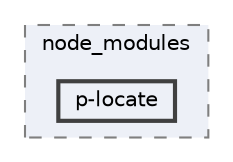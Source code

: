 digraph "pkiclassroomrescheduler/src/main/frontend/node_modules/pkg-up/node_modules/p-locate"
{
 // LATEX_PDF_SIZE
  bgcolor="transparent";
  edge [fontname=Helvetica,fontsize=10,labelfontname=Helvetica,labelfontsize=10];
  node [fontname=Helvetica,fontsize=10,shape=box,height=0.2,width=0.4];
  compound=true
  subgraph clusterdir_7a806091c9844f758c251d250baade6a {
    graph [ bgcolor="#edf0f7", pencolor="grey50", label="node_modules", fontname=Helvetica,fontsize=10 style="filled,dashed", URL="dir_7a806091c9844f758c251d250baade6a.html",tooltip=""]
  dir_1f41febad4bc8172a7b76d03efb67954 [label="p-locate", fillcolor="#edf0f7", color="grey25", style="filled,bold", URL="dir_1f41febad4bc8172a7b76d03efb67954.html",tooltip=""];
  }
}

